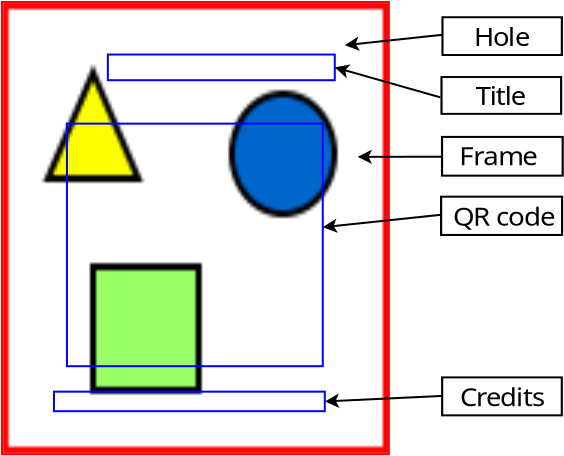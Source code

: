<?xml version="1.0" encoding="UTF-8"?>
<dia:diagram xmlns:dia="http://www.lysator.liu.se/~alla/dia/">
  <dia:layer name="Sfondo" visible="true" connectable="true" active="true">
    <dia:object type="Standard - Image" version="0" id="O0">
      <dia:attribute name="obj_pos">
        <dia:point val="2.087,-16.7"/>
      </dia:attribute>
      <dia:attribute name="obj_bb">
        <dia:rectangle val="2.087,-16.7;21.4,5.879"/>
      </dia:attribute>
      <dia:attribute name="elem_corner">
        <dia:point val="2.087,-16.7"/>
      </dia:attribute>
      <dia:attribute name="elem_width">
        <dia:real val="19.313"/>
      </dia:attribute>
      <dia:attribute name="elem_height">
        <dia:real val="22.579"/>
      </dia:attribute>
      <dia:attribute name="draw_border">
        <dia:boolean val="false"/>
      </dia:attribute>
      <dia:attribute name="keep_aspect">
        <dia:boolean val="true"/>
      </dia:attribute>
      <dia:attribute name="file">
        <dia:string>#/home/augusto/Documenti/Collaborazioni/202110-PRIN_Underlandscape/paper/figure/qr.jpg#</dia:string>
      </dia:attribute>
    </dia:object>
    <dia:object type="Standard - Box" version="0" id="O1">
      <dia:attribute name="obj_pos">
        <dia:point val="2.061,-16.71"/>
      </dia:attribute>
      <dia:attribute name="obj_bb">
        <dia:rectangle val="2.011,-16.76;21.45,5.95"/>
      </dia:attribute>
      <dia:attribute name="elem_corner">
        <dia:point val="2.061,-16.71"/>
      </dia:attribute>
      <dia:attribute name="elem_width">
        <dia:real val="19.339"/>
      </dia:attribute>
      <dia:attribute name="elem_height">
        <dia:real val="22.61"/>
      </dia:attribute>
      <dia:attribute name="border_width">
        <dia:real val="0.1"/>
      </dia:attribute>
      <dia:attribute name="border_color">
        <dia:color val="#ff0000ff"/>
      </dia:attribute>
      <dia:attribute name="show_background">
        <dia:boolean val="false"/>
      </dia:attribute>
    </dia:object>
    <dia:object type="Standard - Box" version="0" id="O2">
      <dia:attribute name="obj_pos">
        <dia:point val="5.308,-10.629"/>
      </dia:attribute>
      <dia:attribute name="obj_bb">
        <dia:rectangle val="5.258,-10.678;18.15,1.55"/>
      </dia:attribute>
      <dia:attribute name="elem_corner">
        <dia:point val="5.308,-10.629"/>
      </dia:attribute>
      <dia:attribute name="elem_width">
        <dia:real val="12.792"/>
      </dia:attribute>
      <dia:attribute name="elem_height">
        <dia:real val="12.129"/>
      </dia:attribute>
      <dia:attribute name="border_color">
        <dia:color val="#0000ffff"/>
      </dia:attribute>
      <dia:attribute name="show_background">
        <dia:boolean val="false"/>
      </dia:attribute>
    </dia:object>
    <dia:object type="Standard - Box" version="0" id="O3">
      <dia:attribute name="obj_pos">
        <dia:point val="7.353,-14.083"/>
      </dia:attribute>
      <dia:attribute name="obj_bb">
        <dia:rectangle val="7.303,-14.133;18.75,-12.75"/>
      </dia:attribute>
      <dia:attribute name="elem_corner">
        <dia:point val="7.353,-14.083"/>
      </dia:attribute>
      <dia:attribute name="elem_width">
        <dia:real val="11.347"/>
      </dia:attribute>
      <dia:attribute name="elem_height">
        <dia:real val="1.283"/>
      </dia:attribute>
      <dia:attribute name="border_color">
        <dia:color val="#0000ffff"/>
      </dia:attribute>
      <dia:attribute name="show_background">
        <dia:boolean val="false"/>
      </dia:attribute>
    </dia:object>
    <dia:object type="Standard - Box" version="0" id="O4">
      <dia:attribute name="obj_pos">
        <dia:point val="4.66,2.773"/>
      </dia:attribute>
      <dia:attribute name="obj_bb">
        <dia:rectangle val="4.61,2.723;18.25,3.8"/>
      </dia:attribute>
      <dia:attribute name="elem_corner">
        <dia:point val="4.66,2.773"/>
      </dia:attribute>
      <dia:attribute name="elem_width">
        <dia:real val="13.54"/>
      </dia:attribute>
      <dia:attribute name="elem_height">
        <dia:real val="0.977"/>
      </dia:attribute>
      <dia:attribute name="border_color">
        <dia:color val="#0000ffff"/>
      </dia:attribute>
      <dia:attribute name="show_background">
        <dia:boolean val="false"/>
      </dia:attribute>
    </dia:object>
    <dia:group>
      <dia:attribute name="meta">
        <dia:composite type="dict"/>
      </dia:attribute>
      <dia:attribute name="matrix">
        <dia:matrix xx="2.156" xy="0" yx="0" yy="2.036" x0="-25.907" y0="18.617"/>
      </dia:attribute>
      <dia:object type="Standard - Box" version="0" id="O5">
        <dia:attribute name="obj_pos">
          <dia:point val="23.177,-14.038"/>
        </dia:attribute>
        <dia:attribute name="obj_bb">
          <dia:rectangle val="23.152,-14.063;26.0,-13.062"/>
        </dia:attribute>
        <dia:attribute name="elem_corner">
          <dia:point val="23.177,-14.038"/>
        </dia:attribute>
        <dia:attribute name="elem_width">
          <dia:real val="2.798"/>
        </dia:attribute>
        <dia:attribute name="elem_height">
          <dia:real val="0.951"/>
        </dia:attribute>
        <dia:attribute name="border_width">
          <dia:real val="0.05"/>
        </dia:attribute>
        <dia:attribute name="show_background">
          <dia:boolean val="true"/>
        </dia:attribute>
      </dia:object>
      <dia:object type="Standard - Text" version="1" id="O6">
        <dia:attribute name="obj_pos">
          <dia:point val="23.579,-13.341"/>
        </dia:attribute>
        <dia:attribute name="obj_bb">
          <dia:rectangle val="23.579,-13.935;25.574,-13.19"/>
        </dia:attribute>
        <dia:attribute name="text">
          <dia:composite type="text">
            <dia:attribute name="string">
              <dia:string>#Frame#</dia:string>
            </dia:attribute>
            <dia:attribute name="font">
              <dia:font family="sans" style="0" name="Helvetica"/>
            </dia:attribute>
            <dia:attribute name="height">
              <dia:real val="0.8"/>
            </dia:attribute>
            <dia:attribute name="pos">
              <dia:point val="23.579,-13.341"/>
            </dia:attribute>
            <dia:attribute name="color">
              <dia:color val="#000000ff"/>
            </dia:attribute>
            <dia:attribute name="alignment">
              <dia:enum val="0"/>
            </dia:attribute>
          </dia:composite>
        </dia:attribute>
        <dia:attribute name="valign">
          <dia:enum val="3"/>
        </dia:attribute>
      </dia:object>
    </dia:group>
    <dia:object type="Standard - Line" version="0" id="O7">
      <dia:attribute name="obj_pos">
        <dia:point val="24.042,-8.975"/>
      </dia:attribute>
      <dia:attribute name="obj_bb">
        <dia:rectangle val="19.792,-9.33;24.092,-8.606"/>
      </dia:attribute>
      <dia:attribute name="conn_endpoints">
        <dia:point val="24.042,-8.975"/>
        <dia:point val="19.842,-8.967"/>
      </dia:attribute>
      <dia:attribute name="numcp">
        <dia:int val="1"/>
      </dia:attribute>
      <dia:attribute name="end_arrow">
        <dia:enum val="22"/>
      </dia:attribute>
      <dia:attribute name="end_arrow_length">
        <dia:real val="0.5"/>
      </dia:attribute>
      <dia:attribute name="end_arrow_width">
        <dia:real val="0.5"/>
      </dia:attribute>
    </dia:object>
    <dia:group>
      <dia:attribute name="meta">
        <dia:composite type="dict"/>
      </dia:attribute>
      <dia:attribute name="matrix">
        <dia:matrix xx="2.133" xy="0" yx="0" yy="1.986" x0="-33.239" y0="7.562"/>
        <dia:connections>
          <dia:connection handle="0" to="O8" connection="8"/>
        </dia:connections>
      </dia:attribute>
      <dia:object type="Standard - Box" version="0" id="O8">
        <dia:attribute name="obj_pos">
          <dia:point val="26.875,-11.838"/>
        </dia:attribute>
        <dia:attribute name="obj_bb">
          <dia:rectangle val="26.85,-11.863;29.698,-10.862"/>
        </dia:attribute>
        <dia:attribute name="elem_corner">
          <dia:point val="26.875,-11.838"/>
        </dia:attribute>
        <dia:attribute name="elem_width">
          <dia:real val="2.798"/>
        </dia:attribute>
        <dia:attribute name="elem_height">
          <dia:real val="0.951"/>
        </dia:attribute>
        <dia:attribute name="border_width">
          <dia:real val="0.05"/>
        </dia:attribute>
        <dia:attribute name="show_background">
          <dia:boolean val="true"/>
        </dia:attribute>
      </dia:object>
      <dia:object type="Standard - Text" version="1" id="O9">
        <dia:attribute name="obj_pos">
          <dia:point val="28.274,-11.363"/>
        </dia:attribute>
        <dia:attribute name="obj_bb">
          <dia:rectangle val="27.55,-11.735;28.998,-10.99"/>
        </dia:attribute>
        <dia:attribute name="text">
          <dia:composite type="text">
            <dia:attribute name="string">
              <dia:string>#Hole#</dia:string>
            </dia:attribute>
            <dia:attribute name="font">
              <dia:font family="sans" style="0" name="Helvetica"/>
            </dia:attribute>
            <dia:attribute name="height">
              <dia:real val="0.8"/>
            </dia:attribute>
            <dia:attribute name="pos">
              <dia:point val="28.274,-11.141"/>
            </dia:attribute>
            <dia:attribute name="color">
              <dia:color val="#000000ff"/>
            </dia:attribute>
            <dia:attribute name="alignment">
              <dia:enum val="1"/>
            </dia:attribute>
          </dia:composite>
        </dia:attribute>
        <dia:attribute name="valign">
          <dia:enum val="2"/>
        </dia:attribute>
      </dia:object>
    </dia:group>
    <dia:object type="Standard - Line" version="0" id="O10">
      <dia:attribute name="obj_pos">
        <dia:point val="24.108,-15.075"/>
      </dia:attribute>
      <dia:attribute name="obj_bb">
        <dia:rectangle val="19.145,-15.13;24.163,-14.267"/>
      </dia:attribute>
      <dia:attribute name="conn_endpoints">
        <dia:point val="24.108,-15.075"/>
        <dia:point val="19.2,-14.55"/>
      </dia:attribute>
      <dia:attribute name="numcp">
        <dia:int val="1"/>
      </dia:attribute>
      <dia:attribute name="end_arrow">
        <dia:enum val="22"/>
      </dia:attribute>
      <dia:attribute name="end_arrow_length">
        <dia:real val="0.5"/>
      </dia:attribute>
      <dia:attribute name="end_arrow_width">
        <dia:real val="0.5"/>
      </dia:attribute>
    </dia:object>
    <dia:group>
      <dia:attribute name="meta">
        <dia:composite type="dict"/>
      </dia:attribute>
      <dia:attribute name="matrix">
        <dia:matrix xx="2.138" xy="0" yx="0" yy="1.937" x0="-24.02" y0="18.465"/>
        <dia:connections>
          <dia:connection handle="0" to="O11" connection="8"/>
        </dia:connections>
      </dia:attribute>
      <dia:object type="Standard - Box" version="0" id="O11">
        <dia:attribute name="obj_pos">
          <dia:point val="22.477,-16.223"/>
        </dia:attribute>
        <dia:attribute name="obj_bb">
          <dia:rectangle val="22.452,-16.248;25.3,-15.247"/>
        </dia:attribute>
        <dia:attribute name="elem_corner">
          <dia:point val="22.477,-16.223"/>
        </dia:attribute>
        <dia:attribute name="elem_width">
          <dia:real val="2.798"/>
        </dia:attribute>
        <dia:attribute name="elem_height">
          <dia:real val="0.951"/>
        </dia:attribute>
        <dia:attribute name="border_width">
          <dia:real val="0.05"/>
        </dia:attribute>
        <dia:attribute name="show_background">
          <dia:boolean val="true"/>
        </dia:attribute>
      </dia:object>
      <dia:object type="Standard - Text" version="1" id="O12">
        <dia:attribute name="obj_pos">
          <dia:point val="23.876,-15.748"/>
        </dia:attribute>
        <dia:attribute name="obj_bb">
          <dia:rectangle val="23.19,-16.12;24.563,-15.375"/>
        </dia:attribute>
        <dia:attribute name="text">
          <dia:composite type="text">
            <dia:attribute name="string">
              <dia:string>#Title#</dia:string>
            </dia:attribute>
            <dia:attribute name="font">
              <dia:font family="sans" style="0" name="Helvetica"/>
            </dia:attribute>
            <dia:attribute name="height">
              <dia:real val="0.8"/>
            </dia:attribute>
            <dia:attribute name="pos">
              <dia:point val="23.876,-15.526"/>
            </dia:attribute>
            <dia:attribute name="color">
              <dia:color val="#000000ff"/>
            </dia:attribute>
            <dia:attribute name="alignment">
              <dia:enum val="1"/>
            </dia:attribute>
          </dia:composite>
        </dia:attribute>
        <dia:attribute name="valign">
          <dia:enum val="2"/>
        </dia:attribute>
      </dia:object>
    </dia:group>
    <dia:object type="Standard - Line" version="0" id="O13">
      <dia:attribute name="obj_pos">
        <dia:point val="23.975,-11.942"/>
      </dia:attribute>
      <dia:attribute name="obj_bb">
        <dia:rectangle val="18.638,-13.591;24.037,-11.88"/>
      </dia:attribute>
      <dia:attribute name="conn_endpoints">
        <dia:point val="23.975,-11.942"/>
        <dia:point val="18.7,-13.441"/>
      </dia:attribute>
      <dia:attribute name="numcp">
        <dia:int val="1"/>
      </dia:attribute>
      <dia:attribute name="end_arrow">
        <dia:enum val="22"/>
      </dia:attribute>
      <dia:attribute name="end_arrow_length">
        <dia:real val="0.5"/>
      </dia:attribute>
      <dia:attribute name="end_arrow_width">
        <dia:real val="0.5"/>
      </dia:attribute>
      <dia:connections>
        <dia:connection handle="1" to="O3" connection="4"/>
      </dia:connections>
    </dia:object>
    <dia:object type="Standard - Line" version="0" id="O14">
      <dia:attribute name="obj_pos">
        <dia:point val="24.044,2.986"/>
      </dia:attribute>
      <dia:attribute name="obj_bb">
        <dia:rectangle val="18.148,2.866;24.096,3.589"/>
      </dia:attribute>
      <dia:attribute name="conn_endpoints">
        <dia:point val="24.044,2.986"/>
        <dia:point val="18.2,3.262"/>
      </dia:attribute>
      <dia:attribute name="numcp">
        <dia:int val="1"/>
      </dia:attribute>
      <dia:attribute name="end_arrow">
        <dia:enum val="22"/>
      </dia:attribute>
      <dia:attribute name="end_arrow_length">
        <dia:real val="0.5"/>
      </dia:attribute>
      <dia:attribute name="end_arrow_width">
        <dia:real val="0.5"/>
      </dia:attribute>
      <dia:connections>
        <dia:connection handle="0" to="O18" connection="5"/>
        <dia:connection handle="1" to="O4" connection="4"/>
      </dia:connections>
    </dia:object>
    <dia:object type="Standard - Line" version="0" id="O15">
      <dia:attribute name="obj_pos">
        <dia:point val="24.042,-6.075"/>
      </dia:attribute>
      <dia:attribute name="obj_bb">
        <dia:rectangle val="18.045,-6.13;24.097,-5.166"/>
      </dia:attribute>
      <dia:attribute name="conn_endpoints">
        <dia:point val="24.042,-6.075"/>
        <dia:point val="18.1,-5.45"/>
      </dia:attribute>
      <dia:attribute name="numcp">
        <dia:int val="1"/>
      </dia:attribute>
      <dia:attribute name="end_arrow">
        <dia:enum val="22"/>
      </dia:attribute>
      <dia:attribute name="end_arrow_length">
        <dia:real val="0.5"/>
      </dia:attribute>
      <dia:attribute name="end_arrow_width">
        <dia:real val="0.5"/>
      </dia:attribute>
    </dia:object>
    <dia:group>
      <dia:attribute name="meta">
        <dia:composite type="dict"/>
      </dia:attribute>
      <dia:attribute name="matrix">
        <dia:matrix xx="2.162" xy="0" yx="0" yy="2.013" x0="-26.741" y0="15.099"/>
        <dia:connections>
          <dia:connection handle="0" to="O16" connection="8"/>
        </dia:connections>
      </dia:attribute>
      <dia:object type="Standard - Box" version="0" id="O16">
        <dia:attribute name="obj_pos">
          <dia:point val="23.477,-10.966"/>
        </dia:attribute>
        <dia:attribute name="obj_bb">
          <dia:rectangle val="23.452,-10.991;26.3,-9.989"/>
        </dia:attribute>
        <dia:attribute name="elem_corner">
          <dia:point val="23.477,-10.966"/>
        </dia:attribute>
        <dia:attribute name="elem_width">
          <dia:real val="2.798"/>
        </dia:attribute>
        <dia:attribute name="elem_height">
          <dia:real val="0.951"/>
        </dia:attribute>
        <dia:attribute name="border_width">
          <dia:real val="0.05"/>
        </dia:attribute>
        <dia:attribute name="show_background">
          <dia:boolean val="true"/>
        </dia:attribute>
      </dia:object>
      <dia:object type="Standard - Text" version="1" id="O17">
        <dia:attribute name="obj_pos">
          <dia:point val="24.876,-10.49"/>
        </dia:attribute>
        <dia:attribute name="obj_bb">
          <dia:rectangle val="23.526,-10.862;26.226,-10.117"/>
        </dia:attribute>
        <dia:attribute name="text">
          <dia:composite type="text">
            <dia:attribute name="string">
              <dia:string>#QR code#</dia:string>
            </dia:attribute>
            <dia:attribute name="font">
              <dia:font family="sans" style="0" name="Helvetica"/>
            </dia:attribute>
            <dia:attribute name="height">
              <dia:real val="0.8"/>
            </dia:attribute>
            <dia:attribute name="pos">
              <dia:point val="24.876,-10.268"/>
            </dia:attribute>
            <dia:attribute name="color">
              <dia:color val="#000000ff"/>
            </dia:attribute>
            <dia:attribute name="alignment">
              <dia:enum val="1"/>
            </dia:attribute>
          </dia:composite>
        </dia:attribute>
        <dia:attribute name="valign">
          <dia:enum val="2"/>
        </dia:attribute>
      </dia:object>
    </dia:group>
    <dia:group>
      <dia:attribute name="meta">
        <dia:composite type="dict"/>
      </dia:attribute>
      <dia:attribute name="matrix">
        <dia:matrix xx="2.138" xy="0" yx="0" yy="1.996" x0="-27.337" y0="-2.002"/>
        <dia:connections>
          <dia:connection handle="0" to="O18" connection="8"/>
        </dia:connections>
      </dia:attribute>
      <dia:object type="Standard - Box" version="0" id="O18">
        <dia:attribute name="obj_pos">
          <dia:point val="24.044,2.035"/>
        </dia:attribute>
        <dia:attribute name="obj_bb">
          <dia:rectangle val="24.019,2.01;26.867,3.011"/>
        </dia:attribute>
        <dia:attribute name="elem_corner">
          <dia:point val="24.044,2.035"/>
        </dia:attribute>
        <dia:attribute name="elem_width">
          <dia:real val="2.798"/>
        </dia:attribute>
        <dia:attribute name="elem_height">
          <dia:real val="0.951"/>
        </dia:attribute>
        <dia:attribute name="border_width">
          <dia:real val="0.05"/>
        </dia:attribute>
        <dia:attribute name="show_background">
          <dia:boolean val="true"/>
        </dia:attribute>
      </dia:object>
      <dia:object type="Standard - Text" version="1" id="O19">
        <dia:attribute name="obj_pos">
          <dia:point val="25.443,2.51"/>
        </dia:attribute>
        <dia:attribute name="obj_bb">
          <dia:rectangle val="24.313,2.138;26.573,2.883"/>
        </dia:attribute>
        <dia:attribute name="text">
          <dia:composite type="text">
            <dia:attribute name="string">
              <dia:string>#Credits#</dia:string>
            </dia:attribute>
            <dia:attribute name="font">
              <dia:font family="sans" style="0" name="Helvetica"/>
            </dia:attribute>
            <dia:attribute name="height">
              <dia:real val="0.8"/>
            </dia:attribute>
            <dia:attribute name="pos">
              <dia:point val="25.443,2.732"/>
            </dia:attribute>
            <dia:attribute name="color">
              <dia:color val="#000000ff"/>
            </dia:attribute>
            <dia:attribute name="alignment">
              <dia:enum val="1"/>
            </dia:attribute>
          </dia:composite>
        </dia:attribute>
        <dia:attribute name="valign">
          <dia:enum val="2"/>
        </dia:attribute>
      </dia:object>
    </dia:group>
  </dia:layer>
</dia:diagram>

